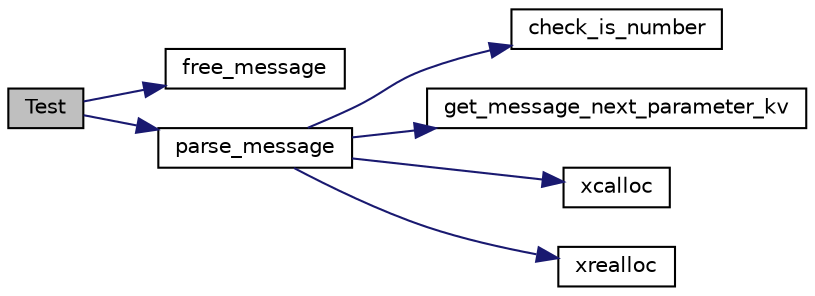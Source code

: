 digraph "Test"
{
 // LATEX_PDF_SIZE
  edge [fontname="Helvetica",fontsize="10",labelfontname="Helvetica",labelfontsize="10"];
  node [fontname="Helvetica",fontsize="10",shape=record];
  rankdir="LR";
  Node1 [label="Test",height=0.2,width=0.4,color="black", fillcolor="grey75", style="filled", fontcolor="black",tooltip=" "];
  Node1 -> Node2 [color="midnightblue",fontsize="10",style="solid",fontname="Helvetica"];
  Node2 [label="free_message",height=0.2,width=0.4,color="black", fillcolor="white", style="filled",URL="$message_8h.html#aafafca753919c7d770812f5c47b5fe7f",tooltip="Free the memory allocated by a struct message."];
  Node1 -> Node3 [color="midnightblue",fontsize="10",style="solid",fontname="Helvetica"];
  Node3 [label="parse_message",height=0.2,width=0.4,color="black", fillcolor="white", style="filled",URL="$message_8h.html#aa8487af4610a19e0a3e4dea4ae684fc7",tooltip="Take a message as a string and parse it into a message struct."];
  Node3 -> Node4 [color="midnightblue",fontsize="10",style="solid",fontname="Helvetica"];
  Node4 [label="check_is_number",height=0.2,width=0.4,color="black", fillcolor="white", style="filled",URL="$type__check_8h.html#a19d3a4f9ccbc6c2c26d8e0b468529502",tooltip="Check if a string is a number."];
  Node3 -> Node5 [color="midnightblue",fontsize="10",style="solid",fontname="Helvetica"];
  Node5 [label="get_message_next_parameter_kv",height=0.2,width=0.4,color="black", fillcolor="white", style="filled",URL="$message_8h.html#a28d4651376c79b584f48cf6ea0e2089a",tooltip="Get the next key value object."];
  Node3 -> Node6 [color="midnightblue",fontsize="10",style="solid",fontname="Helvetica"];
  Node6 [label="xcalloc",height=0.2,width=0.4,color="black", fillcolor="white", style="filled",URL="$epoll__server_2utils_2xalloc_8c.html#acf4d2a0b6c4f9229a0f4687202abed54",tooltip="Calloc wrapper that exit on failure."];
  Node3 -> Node7 [color="midnightblue",fontsize="10",style="solid",fontname="Helvetica"];
  Node7 [label="xrealloc",height=0.2,width=0.4,color="black", fillcolor="white", style="filled",URL="$epoll__server_2utils_2xalloc_8c.html#a93a8ec6e8a6eef0f62b7e5b50d0bf9e4",tooltip="Realloc wrapper that exit on failure."];
}
